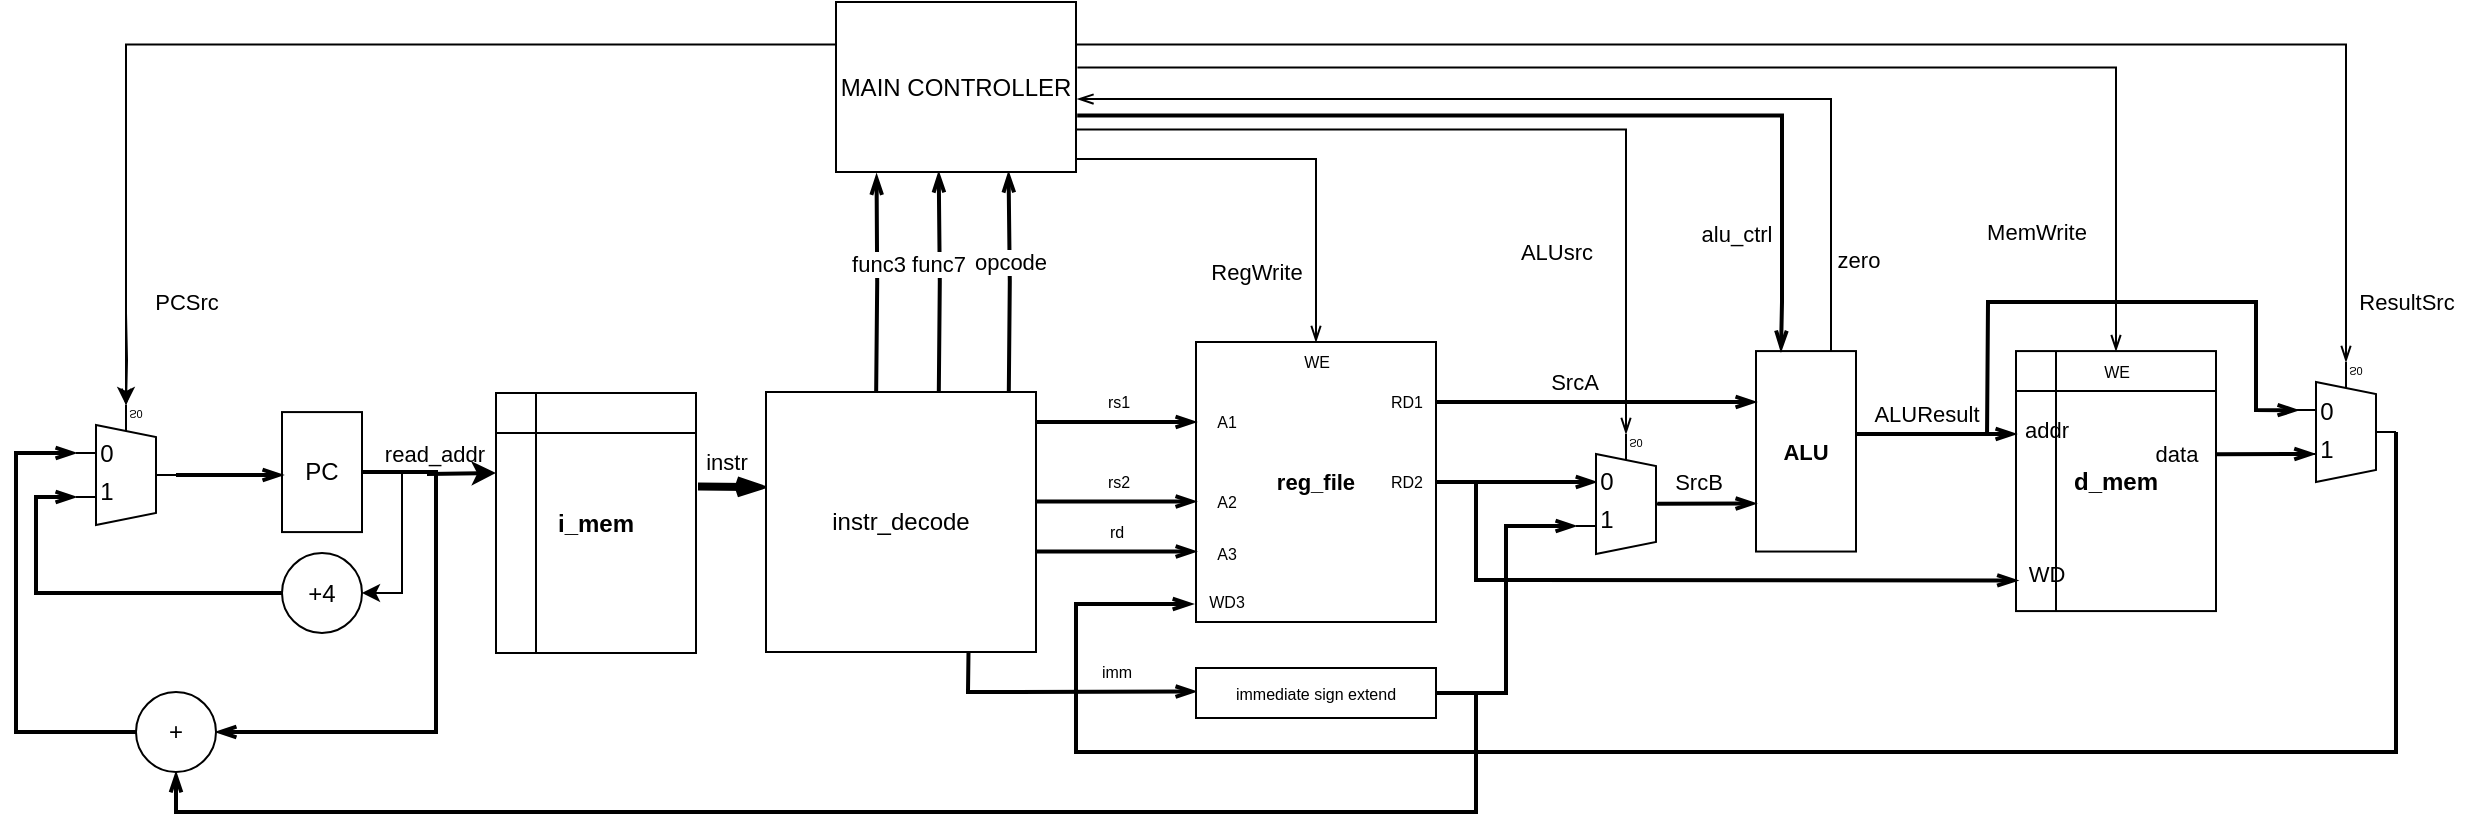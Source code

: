 <mxfile version="16.0.2" type="device"><diagram id="D2_vdYIs2cm_a0gSnJ4s" name="Page-1"><mxGraphModel dx="1351" dy="905" grid="1" gridSize="5" guides="1" tooltips="1" connect="1" arrows="1" fold="1" page="1" pageScale="1" pageWidth="1654" pageHeight="1169" math="0" shadow="0"><root><mxCell id="0"/><mxCell id="1" parent="0"/><mxCell id="3sZOYTqzeklb2v1CzwEH-1" value="&lt;b&gt;i_mem&lt;/b&gt;" style="shape=internalStorage;whiteSpace=wrap;html=1;backgroundOutline=1;" parent="1" vertex="1"><mxGeometry x="250" y="235.5" width="100" height="130" as="geometry"/></mxCell><mxCell id="3sZOYTqzeklb2v1CzwEH-58" style="edgeStyle=orthogonalEdgeStyle;rounded=0;orthogonalLoop=1;jettySize=auto;html=1;exitX=1.006;exitY=0.386;exitDx=0;exitDy=0;labelBackgroundColor=none;fontSize=11;startArrow=none;startFill=0;endArrow=openThin;endFill=0;strokeWidth=1;entryX=0.5;entryY=0;entryDx=0;entryDy=0;exitPerimeter=0;" parent="1" target="3sZOYTqzeklb2v1CzwEH-2" edge="1" source="noFHLOVrZmyELfzi2ErY-14"><mxGeometry relative="1" as="geometry"><mxPoint x="1059.788" y="160.0" as="sourcePoint"/></mxGeometry></mxCell><mxCell id="3sZOYTqzeklb2v1CzwEH-2" value="&lt;b&gt;d_mem&lt;/b&gt;" style="shape=internalStorage;whiteSpace=wrap;html=1;backgroundOutline=1;" parent="1" vertex="1"><mxGeometry x="1010" y="214.54" width="100" height="130" as="geometry"/></mxCell><mxCell id="3sZOYTqzeklb2v1CzwEH-7" value="read_addr" style="edgeStyle=orthogonalEdgeStyle;rounded=0;orthogonalLoop=1;jettySize=auto;html=1;exitX=1;exitY=0.5;exitDx=0;exitDy=0;labelBackgroundColor=none;strokeWidth=2;" parent="1" source="3sZOYTqzeklb2v1CzwEH-3" edge="1"><mxGeometry x="0.104" y="10" relative="1" as="geometry"><mxPoint x="250" y="275.5" as="targetPoint"/><mxPoint as="offset"/></mxGeometry></mxCell><mxCell id="3sZOYTqzeklb2v1CzwEH-5" style="edgeStyle=orthogonalEdgeStyle;rounded=0;orthogonalLoop=1;jettySize=auto;html=1;exitX=1;exitY=0.5;exitDx=0;exitDy=0;entryX=1;entryY=0.5;entryDx=0;entryDy=0;" parent="1" source="3sZOYTqzeklb2v1CzwEH-3" target="3sZOYTqzeklb2v1CzwEH-4" edge="1"><mxGeometry relative="1" as="geometry"/></mxCell><mxCell id="3sZOYTqzeklb2v1CzwEH-65" style="edgeStyle=orthogonalEdgeStyle;rounded=0;orthogonalLoop=1;jettySize=auto;html=1;exitX=1;exitY=0.5;exitDx=0;exitDy=0;entryX=1;entryY=0.5;entryDx=0;entryDy=0;labelBackgroundColor=none;fontSize=11;startArrow=none;startFill=0;endArrow=openThin;endFill=0;strokeWidth=2;" parent="1" source="3sZOYTqzeklb2v1CzwEH-3" target="3sZOYTqzeklb2v1CzwEH-60" edge="1"><mxGeometry relative="1" as="geometry"><Array as="points"><mxPoint x="220" y="275"/><mxPoint x="220" y="405"/></Array></mxGeometry></mxCell><mxCell id="3sZOYTqzeklb2v1CzwEH-3" value="PC" style="rounded=0;whiteSpace=wrap;html=1;" parent="1" vertex="1"><mxGeometry x="143" y="245.04" width="40" height="60" as="geometry"/></mxCell><mxCell id="3sZOYTqzeklb2v1CzwEH-6" style="edgeStyle=orthogonalEdgeStyle;rounded=0;orthogonalLoop=1;jettySize=auto;html=1;exitX=0;exitY=0.5;exitDx=0;exitDy=0;entryX=0;entryY=0.183;entryDx=0;entryDy=3;entryPerimeter=0;endArrow=openThin;endFill=0;strokeWidth=2;" parent="1" source="3sZOYTqzeklb2v1CzwEH-4" target="3sZOYTqzeklb2v1CzwEH-66" edge="1"><mxGeometry relative="1" as="geometry"><Array as="points"><mxPoint x="20" y="335.5"/><mxPoint x="20" y="287.5"/></Array></mxGeometry></mxCell><mxCell id="3sZOYTqzeklb2v1CzwEH-4" value="+4" style="ellipse;whiteSpace=wrap;html=1;aspect=fixed;" parent="1" vertex="1"><mxGeometry x="143" y="315.5" width="40" height="40" as="geometry"/></mxCell><mxCell id="3sZOYTqzeklb2v1CzwEH-56" style="edgeStyle=orthogonalEdgeStyle;rounded=0;orthogonalLoop=1;jettySize=auto;html=1;exitX=0.998;exitY=0.924;exitDx=0;exitDy=0;labelBackgroundColor=none;fontSize=11;startArrow=none;startFill=0;endArrow=openThin;endFill=0;strokeWidth=1;entryX=0.5;entryY=0;entryDx=0;entryDy=0;exitPerimeter=0;" parent="1" target="3sZOYTqzeklb2v1CzwEH-8" edge="1" source="noFHLOVrZmyELfzi2ErY-14"><mxGeometry relative="1" as="geometry"><mxPoint x="659.788" y="160.0" as="sourcePoint"/></mxGeometry></mxCell><mxCell id="3sZOYTqzeklb2v1CzwEH-8" value="reg_file" style="rounded=0;whiteSpace=wrap;html=1;fontSize=11;fontStyle=1" parent="1" vertex="1"><mxGeometry x="600" y="210" width="120" height="140" as="geometry"/></mxCell><mxCell id="3sZOYTqzeklb2v1CzwEH-10" value="" style="endArrow=none;html=1;rounded=0;labelBackgroundColor=none;fontSize=19;strokeWidth=4;startArrow=openThin;startFill=0;exitX=-0.001;exitY=0.366;exitDx=0;exitDy=0;exitPerimeter=0;" parent="1" edge="1" source="noFHLOVrZmyELfzi2ErY-1"><mxGeometry width="50" height="50" relative="1" as="geometry"><mxPoint x="381" y="282.26" as="sourcePoint"/><mxPoint x="351" y="282.26" as="targetPoint"/></mxGeometry></mxCell><mxCell id="3sZOYTqzeklb2v1CzwEH-11" value="instr" style="text;html=1;align=center;verticalAlign=middle;resizable=0;points=[];autosize=1;strokeColor=none;fillColor=none;fontSize=11;" parent="1" vertex="1"><mxGeometry x="345" y="260.26" width="40" height="20" as="geometry"/></mxCell><mxCell id="3sZOYTqzeklb2v1CzwEH-12" value="" style="endArrow=none;html=1;rounded=0;labelBackgroundColor=none;fontSize=11;strokeWidth=2;entryX=0.999;entryY=0.321;entryDx=0;entryDy=0;entryPerimeter=0;startArrow=openThin;startFill=0;" parent="1" edge="1"><mxGeometry width="50" height="50" relative="1" as="geometry"><mxPoint x="600" y="250" as="sourcePoint"/><mxPoint x="519.9" y="250.0" as="targetPoint"/></mxGeometry></mxCell><mxCell id="3sZOYTqzeklb2v1CzwEH-13" value="rs1" style="text;html=1;align=center;verticalAlign=middle;resizable=0;points=[];autosize=1;strokeColor=none;fillColor=none;fontSize=8;" parent="1" vertex="1"><mxGeometry x="548" y="230" width="25" height="20" as="geometry"/></mxCell><mxCell id="3sZOYTqzeklb2v1CzwEH-14" value="" style="endArrow=none;html=1;rounded=0;labelBackgroundColor=none;fontSize=11;strokeWidth=2;entryX=0.999;entryY=0.321;entryDx=0;entryDy=0;entryPerimeter=0;startArrow=openThin;startFill=0;" parent="1" edge="1"><mxGeometry width="50" height="50" relative="1" as="geometry"><mxPoint x="600" y="289.77" as="sourcePoint"/><mxPoint x="519.9" y="289.77" as="targetPoint"/></mxGeometry></mxCell><mxCell id="3sZOYTqzeklb2v1CzwEH-15" value="rs2" style="text;html=1;align=center;verticalAlign=middle;resizable=0;points=[];autosize=1;strokeColor=none;fillColor=none;fontSize=8;" parent="1" vertex="1"><mxGeometry x="548" y="269.77" width="25" height="20" as="geometry"/></mxCell><mxCell id="3sZOYTqzeklb2v1CzwEH-16" value="" style="endArrow=none;html=1;rounded=0;labelBackgroundColor=none;fontSize=11;strokeWidth=2;entryX=0.999;entryY=0.321;entryDx=0;entryDy=0;entryPerimeter=0;startArrow=openThin;startFill=0;" parent="1" edge="1"><mxGeometry width="50" height="50" relative="1" as="geometry"><mxPoint x="600.05" y="314.77" as="sourcePoint"/><mxPoint x="519.95" y="314.77" as="targetPoint"/></mxGeometry></mxCell><mxCell id="3sZOYTqzeklb2v1CzwEH-17" value="rd" style="text;html=1;align=center;verticalAlign=middle;resizable=0;points=[];autosize=1;strokeColor=none;fillColor=none;fontSize=8;" parent="1" vertex="1"><mxGeometry x="550.05" y="294.77" width="20" height="20" as="geometry"/></mxCell><mxCell id="3sZOYTqzeklb2v1CzwEH-18" value="" style="endArrow=none;html=1;rounded=0;labelBackgroundColor=none;fontSize=11;strokeWidth=2;entryX=0.75;entryY=1;entryDx=0;entryDy=0;startArrow=openThin;startFill=0;" parent="1" target="noFHLOVrZmyELfzi2ErY-1" edge="1"><mxGeometry width="50" height="50" relative="1" as="geometry"><mxPoint x="600" y="384.77" as="sourcePoint"/><mxPoint x="519.9" y="384.77" as="targetPoint"/><Array as="points"><mxPoint x="486" y="385"/></Array></mxGeometry></mxCell><mxCell id="3sZOYTqzeklb2v1CzwEH-19" value="imm" style="text;html=1;align=center;verticalAlign=middle;resizable=0;points=[];autosize=1;strokeColor=none;fillColor=none;fontSize=8;" parent="1" vertex="1"><mxGeometry x="545" y="364.77" width="30" height="20" as="geometry"/></mxCell><mxCell id="3sZOYTqzeklb2v1CzwEH-20" value="A1" style="text;html=1;align=center;verticalAlign=middle;resizable=0;points=[];autosize=1;strokeColor=none;fillColor=none;fontSize=8;" parent="1" vertex="1"><mxGeometry x="600" y="240" width="30" height="20" as="geometry"/></mxCell><mxCell id="3sZOYTqzeklb2v1CzwEH-21" value="A2" style="text;html=1;align=center;verticalAlign=middle;resizable=0;points=[];autosize=1;strokeColor=none;fillColor=none;fontSize=8;" parent="1" vertex="1"><mxGeometry x="600" y="280" width="30" height="20" as="geometry"/></mxCell><mxCell id="3sZOYTqzeklb2v1CzwEH-22" value="A3" style="text;html=1;align=center;verticalAlign=middle;resizable=0;points=[];autosize=1;strokeColor=none;fillColor=none;fontSize=8;" parent="1" vertex="1"><mxGeometry x="600" y="306" width="30" height="20" as="geometry"/></mxCell><mxCell id="3sZOYTqzeklb2v1CzwEH-63" style="edgeStyle=orthogonalEdgeStyle;rounded=0;orthogonalLoop=1;jettySize=auto;html=1;exitX=1;exitY=0.5;exitDx=0;exitDy=0;entryX=0;entryY=0.183;entryDx=0;entryDy=3;entryPerimeter=0;labelBackgroundColor=none;fontSize=11;startArrow=none;startFill=0;endArrow=openThin;endFill=0;strokeWidth=2;" parent="1" source="3sZOYTqzeklb2v1CzwEH-23" target="3sZOYTqzeklb2v1CzwEH-29" edge="1"><mxGeometry relative="1" as="geometry"/></mxCell><mxCell id="3sZOYTqzeklb2v1CzwEH-64" style="edgeStyle=orthogonalEdgeStyle;rounded=0;orthogonalLoop=1;jettySize=auto;html=1;exitX=1;exitY=0.5;exitDx=0;exitDy=0;entryX=0.5;entryY=1;entryDx=0;entryDy=0;labelBackgroundColor=none;fontSize=11;startArrow=none;startFill=0;endArrow=openThin;endFill=0;strokeWidth=2;" parent="1" source="3sZOYTqzeklb2v1CzwEH-23" target="3sZOYTqzeklb2v1CzwEH-60" edge="1"><mxGeometry relative="1" as="geometry"><Array as="points"><mxPoint x="740" y="386"/><mxPoint x="740" y="445"/><mxPoint x="90" y="445"/></Array></mxGeometry></mxCell><mxCell id="3sZOYTqzeklb2v1CzwEH-23" value="immediate sign extend" style="rounded=0;whiteSpace=wrap;html=1;fontSize=8;" parent="1" vertex="1"><mxGeometry x="600" y="373" width="120" height="25" as="geometry"/></mxCell><mxCell id="3sZOYTqzeklb2v1CzwEH-42" style="edgeStyle=orthogonalEdgeStyle;rounded=0;orthogonalLoop=1;jettySize=auto;html=1;exitX=1.006;exitY=0.571;exitDx=0;exitDy=0;labelBackgroundColor=none;fontSize=11;startArrow=openThin;startFill=0;endArrow=none;endFill=0;strokeWidth=1;entryX=0.75;entryY=0;entryDx=0;entryDy=0;exitPerimeter=0;" parent="1" target="3sZOYTqzeklb2v1CzwEH-24" edge="1" source="noFHLOVrZmyELfzi2ErY-14"><mxGeometry relative="1" as="geometry"><mxPoint x="917.667" y="170" as="sourcePoint"/></mxGeometry></mxCell><mxCell id="3sZOYTqzeklb2v1CzwEH-43" value="zero" style="edgeLabel;html=1;align=center;verticalAlign=middle;resizable=0;points=[];fontSize=11;" parent="3sZOYTqzeklb2v1CzwEH-42" vertex="1" connectable="0"><mxGeometry x="-0.255" y="-1" relative="1" as="geometry"><mxPoint x="203" y="79" as="offset"/></mxGeometry></mxCell><mxCell id="3sZOYTqzeklb2v1CzwEH-24" value="ALU" style="rounded=0;whiteSpace=wrap;html=1;fontSize=11;fontStyle=1" parent="1" vertex="1"><mxGeometry x="880" y="214.54" width="50" height="100.23" as="geometry"/></mxCell><mxCell id="3sZOYTqzeklb2v1CzwEH-25" value="" style="endArrow=none;html=1;rounded=0;labelBackgroundColor=none;fontSize=11;strokeWidth=2;entryX=1;entryY=0.214;entryDx=0;entryDy=0;entryPerimeter=0;startArrow=openThin;startFill=0;" parent="1" target="3sZOYTqzeklb2v1CzwEH-8" edge="1"><mxGeometry width="50" height="50" relative="1" as="geometry"><mxPoint x="880" y="240" as="sourcePoint"/><mxPoint x="799.9" y="240.0" as="targetPoint"/><Array as="points"><mxPoint x="880" y="240"/></Array></mxGeometry></mxCell><mxCell id="3sZOYTqzeklb2v1CzwEH-27" value="SrcA" style="edgeLabel;html=1;align=center;verticalAlign=middle;resizable=0;points=[];fontSize=11;" parent="3sZOYTqzeklb2v1CzwEH-25" vertex="1" connectable="0"><mxGeometry x="0.309" y="-3" relative="1" as="geometry"><mxPoint x="13" y="-7" as="offset"/></mxGeometry></mxCell><mxCell id="3sZOYTqzeklb2v1CzwEH-26" value="" style="endArrow=none;html=1;rounded=0;labelBackgroundColor=none;fontSize=11;strokeWidth=2;entryX=0.999;entryY=0.321;entryDx=0;entryDy=0;entryPerimeter=0;startArrow=openThin;startFill=0;" parent="1" edge="1"><mxGeometry width="50" height="50" relative="1" as="geometry"><mxPoint x="800.1" y="280" as="sourcePoint"/><mxPoint x="720" y="280.0" as="targetPoint"/><Array as="points"><mxPoint x="800.1" y="280"/></Array></mxGeometry></mxCell><mxCell id="3sZOYTqzeklb2v1CzwEH-28" value="SrcB" style="edgeLabel;html=1;align=center;verticalAlign=middle;resizable=0;points=[];fontSize=11;" parent="3sZOYTqzeklb2v1CzwEH-26" vertex="1" connectable="0"><mxGeometry x="-0.19" y="-2" relative="1" as="geometry"><mxPoint x="83" y="2" as="offset"/></mxGeometry></mxCell><mxCell id="3sZOYTqzeklb2v1CzwEH-38" style="edgeStyle=orthogonalEdgeStyle;rounded=0;orthogonalLoop=1;jettySize=auto;html=1;exitX=0.3;exitY=1;exitDx=10;exitDy=0;exitPerimeter=0;labelBackgroundColor=none;fontSize=11;startArrow=openThin;startFill=0;endArrow=none;endFill=0;strokeWidth=1;entryX=1;entryY=0.75;entryDx=0;entryDy=0;" parent="1" source="3sZOYTqzeklb2v1CzwEH-29" edge="1" target="noFHLOVrZmyELfzi2ErY-14"><mxGeometry relative="1" as="geometry"><mxPoint x="815" y="170" as="targetPoint"/></mxGeometry></mxCell><mxCell id="3sZOYTqzeklb2v1CzwEH-33" value="" style="endArrow=none;html=1;rounded=0;labelBackgroundColor=none;fontSize=11;strokeWidth=2;startArrow=openThin;startFill=0;entryX=0.813;entryY=0.419;entryDx=0;entryDy=0;entryPerimeter=0;" parent="1" target="3sZOYTqzeklb2v1CzwEH-29" edge="1"><mxGeometry width="50" height="50" relative="1" as="geometry"><mxPoint x="880.0" y="290.77" as="sourcePoint"/><mxPoint x="839.9" y="291" as="targetPoint"/><Array as="points"><mxPoint x="880" y="290.77"/></Array></mxGeometry></mxCell><mxCell id="3sZOYTqzeklb2v1CzwEH-36" value="RD1" style="text;html=1;align=center;verticalAlign=middle;resizable=0;points=[];autosize=1;strokeColor=none;fillColor=none;fontSize=8;" parent="1" vertex="1"><mxGeometry x="690" y="230" width="30" height="20" as="geometry"/></mxCell><mxCell id="3sZOYTqzeklb2v1CzwEH-37" value="RD2" style="text;html=1;align=center;verticalAlign=middle;resizable=0;points=[];autosize=1;strokeColor=none;fillColor=none;fontSize=8;" parent="1" vertex="1"><mxGeometry x="690" y="269.77" width="30" height="20" as="geometry"/></mxCell><mxCell id="3sZOYTqzeklb2v1CzwEH-39" value="ALUsrc" style="text;html=1;align=center;verticalAlign=middle;resizable=0;points=[];autosize=1;strokeColor=none;fillColor=none;fontSize=11;" parent="1" vertex="1"><mxGeometry x="755" y="155" width="50" height="20" as="geometry"/></mxCell><mxCell id="3sZOYTqzeklb2v1CzwEH-40" value="" style="endArrow=none;html=1;rounded=0;labelBackgroundColor=none;fontSize=11;strokeWidth=2;startArrow=openThin;startFill=0;" parent="1" edge="1"><mxGeometry width="50" height="50" relative="1" as="geometry"><mxPoint x="1010.0" y="256.0" as="sourcePoint"/><mxPoint x="930" y="256" as="targetPoint"/><Array as="points"><mxPoint x="1010" y="256.0"/></Array></mxGeometry></mxCell><mxCell id="3sZOYTqzeklb2v1CzwEH-41" value="ALUResult" style="text;html=1;align=center;verticalAlign=middle;resizable=0;points=[];autosize=1;strokeColor=none;fillColor=none;fontSize=11;" parent="1" vertex="1"><mxGeometry x="930" y="236" width="70" height="20" as="geometry"/></mxCell><mxCell id="3sZOYTqzeklb2v1CzwEH-47" style="edgeStyle=orthogonalEdgeStyle;rounded=0;orthogonalLoop=1;jettySize=auto;html=1;exitX=1;exitY=0.25;exitDx=0;exitDy=0;labelBackgroundColor=none;fontSize=11;startArrow=none;startFill=0;endArrow=openThin;endFill=0;strokeWidth=1;entryX=0.3;entryY=1;entryDx=10;entryDy=0;entryPerimeter=0;" parent="1" target="3sZOYTqzeklb2v1CzwEH-44" edge="1" source="noFHLOVrZmyELfzi2ErY-14"><mxGeometry relative="1" as="geometry"><mxPoint x="1175" y="170.0" as="sourcePoint"/></mxGeometry></mxCell><mxCell id="3sZOYTqzeklb2v1CzwEH-45" value="" style="endArrow=none;html=1;rounded=0;labelBackgroundColor=none;fontSize=11;strokeWidth=2;startArrow=openThin;startFill=0;entryX=0.813;entryY=0.419;entryDx=0;entryDy=0;entryPerimeter=0;" parent="1" edge="1"><mxGeometry width="50" height="50" relative="1" as="geometry"><mxPoint x="1159.35" y="266" as="sourcePoint"/><mxPoint x="1110" y="266.09" as="targetPoint"/><Array as="points"><mxPoint x="1159.35" y="266"/></Array></mxGeometry></mxCell><mxCell id="3sZOYTqzeklb2v1CzwEH-46" value="" style="endArrow=none;html=1;rounded=0;labelBackgroundColor=none;fontSize=11;strokeWidth=2;startArrow=openThin;startFill=0;entryX=0.936;entryY=1.002;entryDx=0;entryDy=0;entryPerimeter=0;endFill=0;anchorPointDirection=0;exitX=0.02;exitY=0.598;exitDx=0;exitDy=0;exitPerimeter=0;" parent="1" source="3sZOYTqzeklb2v1CzwEH-44" target="3sZOYTqzeklb2v1CzwEH-41" edge="1"><mxGeometry width="50" height="50" relative="1" as="geometry"><mxPoint x="1140" y="266" as="sourcePoint"/><mxPoint x="968.64" y="260.66" as="targetPoint"/><Array as="points"><mxPoint x="1130" y="244"/><mxPoint x="1130" y="220"/><mxPoint x="1130" y="190"/><mxPoint x="1040" y="190"/><mxPoint x="996" y="190"/></Array></mxGeometry></mxCell><mxCell id="3sZOYTqzeklb2v1CzwEH-48" value="ResultSrc" style="text;html=1;align=center;verticalAlign=middle;resizable=0;points=[];autosize=1;strokeColor=none;fillColor=none;fontSize=11;" parent="1" vertex="1"><mxGeometry x="1175" y="180" width="60" height="20" as="geometry"/></mxCell><mxCell id="3sZOYTqzeklb2v1CzwEH-49" value="addr" style="text;html=1;align=center;verticalAlign=middle;resizable=0;points=[];autosize=1;strokeColor=none;fillColor=none;fontSize=11;" parent="1" vertex="1"><mxGeometry x="1005" y="244" width="40" height="20" as="geometry"/></mxCell><mxCell id="3sZOYTqzeklb2v1CzwEH-50" value="data" style="text;html=1;align=center;verticalAlign=middle;resizable=0;points=[];autosize=1;strokeColor=none;fillColor=none;fontSize=11;" parent="1" vertex="1"><mxGeometry x="1070" y="256" width="40" height="20" as="geometry"/></mxCell><mxCell id="3sZOYTqzeklb2v1CzwEH-51" value="" style="endArrow=openThin;html=1;rounded=0;labelBackgroundColor=none;fontSize=11;strokeWidth=2;entryX=-0.012;entryY=0.936;entryDx=0;entryDy=0;entryPerimeter=0;exitX=1;exitY=0.5;exitDx=0;exitDy=-5;endFill=0;exitPerimeter=0;" parent="1" source="3sZOYTqzeklb2v1CzwEH-44" target="3sZOYTqzeklb2v1CzwEH-8" edge="1"><mxGeometry width="50" height="50" relative="1" as="geometry"><mxPoint x="1100" y="433.5" as="sourcePoint"/><mxPoint x="1170" y="350.0" as="targetPoint"/><Array as="points"><mxPoint x="1200" y="415"/><mxPoint x="540" y="415"/><mxPoint x="540" y="341"/></Array></mxGeometry></mxCell><mxCell id="3sZOYTqzeklb2v1CzwEH-52" value="WD3" style="text;html=1;align=center;verticalAlign=middle;resizable=0;points=[];autosize=1;strokeColor=none;fillColor=none;fontSize=8;" parent="1" vertex="1"><mxGeometry x="600" y="330" width="30" height="20" as="geometry"/></mxCell><mxCell id="3sZOYTqzeklb2v1CzwEH-53" value="" style="endArrow=none;html=1;rounded=0;labelBackgroundColor=none;fontSize=11;strokeWidth=2;startArrow=openThin;startFill=0;exitX=0.008;exitY=0.882;exitDx=0;exitDy=0;exitPerimeter=0;" parent="1" source="3sZOYTqzeklb2v1CzwEH-2" edge="1"><mxGeometry width="50" height="50" relative="1" as="geometry"><mxPoint x="810.1" y="290" as="sourcePoint"/><mxPoint x="740" y="280" as="targetPoint"/><Array as="points"><mxPoint x="740" y="329"/></Array></mxGeometry></mxCell><mxCell id="3sZOYTqzeklb2v1CzwEH-55" value="WD" style="text;html=1;align=center;verticalAlign=middle;resizable=0;points=[];autosize=1;strokeColor=none;fillColor=none;fontSize=11;" parent="1" vertex="1"><mxGeometry x="1010" y="316" width="30" height="20" as="geometry"/></mxCell><mxCell id="3sZOYTqzeklb2v1CzwEH-57" value="WE" style="text;html=1;align=center;verticalAlign=middle;resizable=0;points=[];autosize=1;strokeColor=none;fillColor=none;fontSize=8;" parent="1" vertex="1"><mxGeometry x="645" y="210" width="30" height="20" as="geometry"/></mxCell><mxCell id="3sZOYTqzeklb2v1CzwEH-59" value="WE" style="text;html=1;align=center;verticalAlign=middle;resizable=0;points=[];autosize=1;strokeColor=none;fillColor=none;fontSize=8;" parent="1" vertex="1"><mxGeometry x="1045" y="214.54" width="30" height="20" as="geometry"/></mxCell><mxCell id="3sZOYTqzeklb2v1CzwEH-67" style="edgeStyle=orthogonalEdgeStyle;rounded=0;orthogonalLoop=1;jettySize=auto;html=1;exitX=0;exitY=0.5;exitDx=0;exitDy=0;entryX=0;entryY=0.55;entryDx=0;entryDy=3;entryPerimeter=0;labelBackgroundColor=none;fontSize=11;startArrow=none;startFill=0;endArrow=openThin;endFill=0;strokeWidth=2;" parent="1" source="3sZOYTqzeklb2v1CzwEH-60" target="3sZOYTqzeklb2v1CzwEH-66" edge="1"><mxGeometry relative="1" as="geometry"><Array as="points"><mxPoint x="10" y="405"/><mxPoint x="10" y="266"/></Array></mxGeometry></mxCell><mxCell id="3sZOYTqzeklb2v1CzwEH-60" value="+" style="ellipse;whiteSpace=wrap;html=1;aspect=fixed;" parent="1" vertex="1"><mxGeometry x="70" y="385" width="40" height="40" as="geometry"/></mxCell><mxCell id="3sZOYTqzeklb2v1CzwEH-70" style="edgeStyle=orthogonalEdgeStyle;rounded=0;orthogonalLoop=1;jettySize=auto;html=1;exitX=1;exitY=0.5;exitDx=0;exitDy=-5;exitPerimeter=0;labelBackgroundColor=none;fontSize=11;startArrow=none;startFill=0;endArrow=openThin;endFill=0;strokeWidth=2;entryX=0.012;entryY=0.524;entryDx=0;entryDy=0;entryPerimeter=0;" parent="1" source="3sZOYTqzeklb2v1CzwEH-66" target="3sZOYTqzeklb2v1CzwEH-3" edge="1"><mxGeometry relative="1" as="geometry"><mxPoint x="140" y="276.405" as="targetPoint"/><Array as="points"/></mxGeometry></mxCell><mxCell id="3sZOYTqzeklb2v1CzwEH-71" style="edgeStyle=orthogonalEdgeStyle;rounded=0;orthogonalLoop=1;jettySize=auto;html=1;exitX=0.3;exitY=1;exitDx=10;exitDy=0;exitPerimeter=0;labelBackgroundColor=none;fontSize=11;startArrow=none;startFill=0;endArrow=openThin;endFill=0;strokeWidth=1;entryX=0.3;entryY=1;entryDx=10;entryDy=0;entryPerimeter=0;" parent="1" target="3sZOYTqzeklb2v1CzwEH-66" edge="1"><mxGeometry relative="1" as="geometry"><mxPoint x="65" y="195.5" as="sourcePoint"/></mxGeometry></mxCell><mxCell id="uYctthlEfeBDqYz0zg6o-1" value="" style="edgeStyle=orthogonalEdgeStyle;rounded=0;orthogonalLoop=1;jettySize=auto;html=1;exitX=0;exitY=0.25;exitDx=0;exitDy=0;" edge="1" parent="1" source="noFHLOVrZmyELfzi2ErY-14" target="3sZOYTqzeklb2v1CzwEH-66"><mxGeometry relative="1" as="geometry"/></mxCell><mxCell id="3sZOYTqzeklb2v1CzwEH-72" value="PCSrc" style="text;html=1;align=center;verticalAlign=middle;resizable=0;points=[];autosize=1;strokeColor=none;fillColor=none;fontSize=11;" parent="1" vertex="1"><mxGeometry x="70" y="180" width="50" height="20" as="geometry"/></mxCell><mxCell id="3sZOYTqzeklb2v1CzwEH-73" value="RegWrite" style="text;html=1;align=center;verticalAlign=middle;resizable=0;points=[];autosize=1;strokeColor=none;fillColor=none;fontSize=11;" parent="1" vertex="1"><mxGeometry x="600" y="165" width="60" height="20" as="geometry"/></mxCell><mxCell id="3sZOYTqzeklb2v1CzwEH-74" value="MemWrite" style="text;html=1;align=center;verticalAlign=middle;resizable=0;points=[];autosize=1;strokeColor=none;fillColor=none;fontSize=11;" parent="1" vertex="1"><mxGeometry x="985" y="145" width="70" height="20" as="geometry"/></mxCell><mxCell id="noFHLOVrZmyELfzi2ErY-4" style="edgeStyle=orthogonalEdgeStyle;rounded=0;orthogonalLoop=1;jettySize=auto;html=1;exitX=0.25;exitY=0;exitDx=0;exitDy=0;strokeWidth=2;endArrow=openThin;endFill=0;entryX=0.169;entryY=1.014;entryDx=0;entryDy=0;entryPerimeter=0;" parent="1" edge="1" target="noFHLOVrZmyELfzi2ErY-14"><mxGeometry relative="1" as="geometry"><mxPoint x="439.997" y="180" as="targetPoint"/><mxPoint x="440.08" y="235" as="sourcePoint"/><Array as="points"/></mxGeometry></mxCell><mxCell id="noFHLOVrZmyELfzi2ErY-5" value="func3" style="edgeLabel;html=1;align=center;verticalAlign=middle;resizable=0;points=[];" parent="noFHLOVrZmyELfzi2ErY-4" vertex="1" connectable="0"><mxGeometry x="0.649" relative="1" as="geometry"><mxPoint y="25" as="offset"/></mxGeometry></mxCell><mxCell id="noFHLOVrZmyELfzi2ErY-1" value="instr_decode" style="rounded=0;whiteSpace=wrap;html=1;" parent="1" vertex="1"><mxGeometry x="385" y="235" width="135" height="130" as="geometry"/></mxCell><mxCell id="noFHLOVrZmyELfzi2ErY-6" style="edgeStyle=orthogonalEdgeStyle;rounded=0;orthogonalLoop=1;jettySize=auto;html=1;exitX=0.25;exitY=0;exitDx=0;exitDy=0;strokeWidth=2;endArrow=openThin;endFill=0;entryX=0.428;entryY=1;entryDx=0;entryDy=0;entryPerimeter=0;" parent="1" edge="1" target="noFHLOVrZmyELfzi2ErY-14"><mxGeometry relative="1" as="geometry"><mxPoint x="471.327" y="179.54" as="targetPoint"/><mxPoint x="471.41" y="234.54" as="sourcePoint"/><Array as="points"/></mxGeometry></mxCell><mxCell id="noFHLOVrZmyELfzi2ErY-7" value="func7" style="edgeLabel;html=1;align=center;verticalAlign=middle;resizable=0;points=[];" parent="noFHLOVrZmyELfzi2ErY-6" vertex="1" connectable="0"><mxGeometry x="0.649" relative="1" as="geometry"><mxPoint x="-1" y="26" as="offset"/></mxGeometry></mxCell><mxCell id="noFHLOVrZmyELfzi2ErY-10" style="edgeStyle=orthogonalEdgeStyle;rounded=0;orthogonalLoop=1;jettySize=auto;html=1;exitX=0.25;exitY=0;exitDx=0;exitDy=0;strokeWidth=2;endArrow=openThin;endFill=0;entryX=0.719;entryY=1;entryDx=0;entryDy=0;entryPerimeter=0;" parent="1" edge="1" target="noFHLOVrZmyELfzi2ErY-14"><mxGeometry relative="1" as="geometry"><mxPoint x="506.327" y="179.54" as="targetPoint"/><mxPoint x="506.41" y="234.54" as="sourcePoint"/><Array as="points"/></mxGeometry></mxCell><mxCell id="noFHLOVrZmyELfzi2ErY-11" value="opcode" style="edgeLabel;html=1;align=center;verticalAlign=middle;resizable=0;points=[];" parent="noFHLOVrZmyELfzi2ErY-10" vertex="1" connectable="0"><mxGeometry x="0.649" relative="1" as="geometry"><mxPoint y="26" as="offset"/></mxGeometry></mxCell><mxCell id="noFHLOVrZmyELfzi2ErY-12" style="edgeStyle=orthogonalEdgeStyle;rounded=0;orthogonalLoop=1;jettySize=auto;html=1;exitX=1.005;exitY=0.667;exitDx=0;exitDy=0;strokeWidth=2;endArrow=openThin;endFill=0;entryX=0.25;entryY=0;entryDx=0;entryDy=0;exitPerimeter=0;" parent="1" target="3sZOYTqzeklb2v1CzwEH-24" edge="1" source="noFHLOVrZmyELfzi2ErY-14"><mxGeometry relative="1" as="geometry"><mxPoint x="389.997" y="180.0" as="targetPoint"/><mxPoint x="390.08" y="235.0" as="sourcePoint"/><Array as="points"><mxPoint x="893" y="97"/><mxPoint x="893" y="190"/></Array></mxGeometry></mxCell><mxCell id="noFHLOVrZmyELfzi2ErY-13" value="alu_ctrl" style="edgeLabel;html=1;align=center;verticalAlign=middle;resizable=0;points=[];" parent="noFHLOVrZmyELfzi2ErY-12" vertex="1" connectable="0"><mxGeometry x="0.649" relative="1" as="geometry"><mxPoint x="-23" y="23" as="offset"/></mxGeometry></mxCell><mxCell id="noFHLOVrZmyELfzi2ErY-14" value="MAIN CONTROLLER" style="rounded=0;whiteSpace=wrap;html=1;" parent="1" vertex="1"><mxGeometry x="420" y="40" width="120" height="85" as="geometry"/></mxCell><mxCell id="uYctthlEfeBDqYz0zg6o-4" value="" style="group" vertex="1" connectable="0" parent="1"><mxGeometry x="40" y="241.5" width="50" height="60" as="geometry"/></mxCell><mxCell id="3sZOYTqzeklb2v1CzwEH-66" value="" style="shadow=0;dashed=0;align=center;html=1;strokeWidth=1;shape=mxgraph.electrical.abstract.mux2;fontSize=11;flipV=1;noLabel=0;metaEdit=0;movableLabel=1;horizontal=1;selectorPins=1;" parent="uYctthlEfeBDqYz0zg6o-4" vertex="1"><mxGeometry width="50" height="60" as="geometry"/></mxCell><mxCell id="uYctthlEfeBDqYz0zg6o-2" value="0" style="text;html=1;align=center;verticalAlign=middle;resizable=0;points=[];autosize=1;strokeColor=none;fillColor=none;labelBackgroundColor=default;" vertex="1" parent="uYctthlEfeBDqYz0zg6o-4"><mxGeometry x="5" y="14.5" width="20" height="20" as="geometry"/></mxCell><mxCell id="uYctthlEfeBDqYz0zg6o-3" value="1" style="text;html=1;align=center;verticalAlign=middle;resizable=0;points=[];autosize=1;strokeColor=none;fillColor=none;labelBackgroundColor=default;" vertex="1" parent="uYctthlEfeBDqYz0zg6o-4"><mxGeometry x="5" y="33.27" width="20" height="20" as="geometry"/></mxCell><mxCell id="uYctthlEfeBDqYz0zg6o-7" value="" style="group" vertex="1" connectable="0" parent="1"><mxGeometry x="790" y="256" width="50" height="60" as="geometry"/></mxCell><mxCell id="3sZOYTqzeklb2v1CzwEH-29" value="" style="shadow=0;dashed=0;align=center;html=1;strokeWidth=1;shape=mxgraph.electrical.abstract.mux2;fontSize=11;flipV=1;noLabel=0;metaEdit=0;movableLabel=1;" parent="uYctthlEfeBDqYz0zg6o-7" vertex="1"><mxGeometry width="50" height="60" as="geometry"/></mxCell><mxCell id="uYctthlEfeBDqYz0zg6o-5" value="0" style="text;html=1;align=center;verticalAlign=middle;resizable=0;points=[];autosize=1;strokeColor=none;fillColor=none;labelBackgroundColor=default;" vertex="1" parent="uYctthlEfeBDqYz0zg6o-7"><mxGeometry x="5" y="13.77" width="20" height="20" as="geometry"/></mxCell><mxCell id="uYctthlEfeBDqYz0zg6o-6" value="1" style="text;html=1;align=center;verticalAlign=middle;resizable=0;points=[];autosize=1;strokeColor=none;fillColor=none;labelBackgroundColor=default;" vertex="1" parent="uYctthlEfeBDqYz0zg6o-7"><mxGeometry x="5" y="32.54" width="20" height="20" as="geometry"/></mxCell><mxCell id="uYctthlEfeBDqYz0zg6o-10" value="" style="group" vertex="1" connectable="0" parent="1"><mxGeometry x="1150" y="220" width="50" height="60" as="geometry"/></mxCell><mxCell id="3sZOYTqzeklb2v1CzwEH-44" value="" style="shadow=0;dashed=0;align=center;html=1;strokeWidth=1;shape=mxgraph.electrical.abstract.mux2;fontSize=11;flipV=1;noLabel=0;metaEdit=0;movableLabel=1;" parent="uYctthlEfeBDqYz0zg6o-10" vertex="1"><mxGeometry width="50" height="60" as="geometry"/></mxCell><mxCell id="uYctthlEfeBDqYz0zg6o-8" value="0" style="text;html=1;align=center;verticalAlign=middle;resizable=0;points=[];autosize=1;strokeColor=none;fillColor=none;labelBackgroundColor=default;" vertex="1" parent="uYctthlEfeBDqYz0zg6o-10"><mxGeometry x="5" y="15" width="20" height="20" as="geometry"/></mxCell><mxCell id="uYctthlEfeBDqYz0zg6o-9" value="1" style="text;html=1;align=center;verticalAlign=middle;resizable=0;points=[];autosize=1;strokeColor=none;fillColor=none;labelBackgroundColor=default;" vertex="1" parent="uYctthlEfeBDqYz0zg6o-10"><mxGeometry x="5" y="33.77" width="20" height="20" as="geometry"/></mxCell></root></mxGraphModel></diagram></mxfile>
